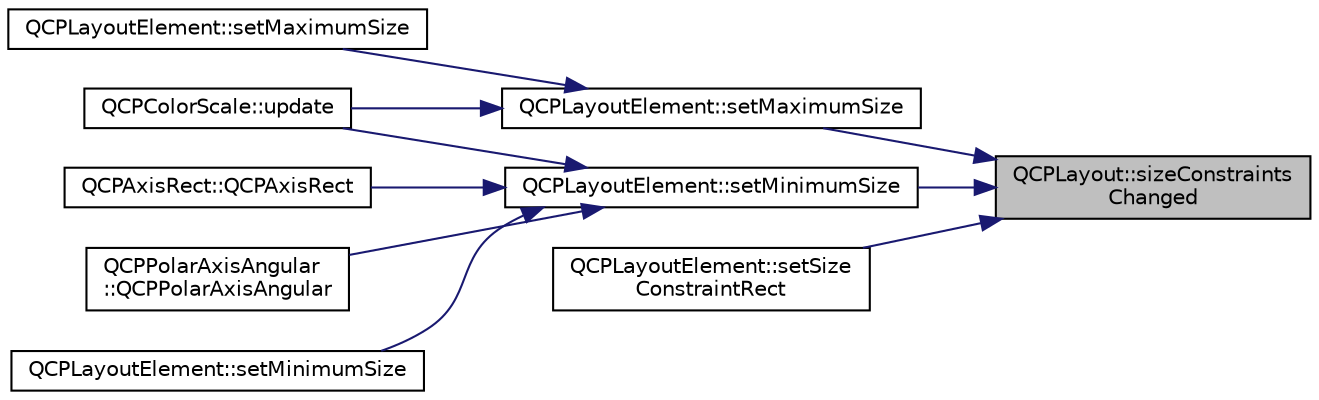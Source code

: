 digraph "QCPLayout::sizeConstraintsChanged"
{
 // LATEX_PDF_SIZE
  edge [fontname="Helvetica",fontsize="10",labelfontname="Helvetica",labelfontsize="10"];
  node [fontname="Helvetica",fontsize="10",shape=record];
  rankdir="RL";
  Node1 [label="QCPLayout::sizeConstraints\lChanged",height=0.2,width=0.4,color="black", fillcolor="grey75", style="filled", fontcolor="black",tooltip=" "];
  Node1 -> Node2 [dir="back",color="midnightblue",fontsize="10",style="solid",fontname="Helvetica"];
  Node2 [label="QCPLayoutElement::setMaximumSize",height=0.2,width=0.4,color="black", fillcolor="white", style="filled",URL="$classQCPLayoutElement.html#a74eb5280a737ab44833d506db65efd95",tooltip=" "];
  Node2 -> Node3 [dir="back",color="midnightblue",fontsize="10",style="solid",fontname="Helvetica"];
  Node3 [label="QCPLayoutElement::setMaximumSize",height=0.2,width=0.4,color="black", fillcolor="white", style="filled",URL="$classQCPLayoutElement.html#a03e0e9c48f230217c529b0819f832d84",tooltip=" "];
  Node2 -> Node4 [dir="back",color="midnightblue",fontsize="10",style="solid",fontname="Helvetica"];
  Node4 [label="QCPColorScale::update",height=0.2,width=0.4,color="black", fillcolor="white", style="filled",URL="$classQCPColorScale.html#a259dcb6d3053a2cc3c197e9b1191ddbe",tooltip=" "];
  Node1 -> Node5 [dir="back",color="midnightblue",fontsize="10",style="solid",fontname="Helvetica"];
  Node5 [label="QCPLayoutElement::setMinimumSize",height=0.2,width=0.4,color="black", fillcolor="white", style="filled",URL="$classQCPLayoutElement.html#a5dd29a3c8bc88440c97c06b67be7886b",tooltip=" "];
  Node5 -> Node6 [dir="back",color="midnightblue",fontsize="10",style="solid",fontname="Helvetica"];
  Node6 [label="QCPAxisRect::QCPAxisRect",height=0.2,width=0.4,color="black", fillcolor="white", style="filled",URL="$classQCPAxisRect.html#a60b31dece805462c1b82eea2e69ba042",tooltip=" "];
  Node5 -> Node7 [dir="back",color="midnightblue",fontsize="10",style="solid",fontname="Helvetica"];
  Node7 [label="QCPPolarAxisAngular\l::QCPPolarAxisAngular",height=0.2,width=0.4,color="black", fillcolor="white", style="filled",URL="$classQCPPolarAxisAngular.html#afd2ca3525663193c15bc876a293ceb24",tooltip=" "];
  Node5 -> Node8 [dir="back",color="midnightblue",fontsize="10",style="solid",fontname="Helvetica"];
  Node8 [label="QCPLayoutElement::setMinimumSize",height=0.2,width=0.4,color="black", fillcolor="white", style="filled",URL="$classQCPLayoutElement.html#a8e0447614a0bf92de9a7304588c6b96e",tooltip=" "];
  Node5 -> Node4 [dir="back",color="midnightblue",fontsize="10",style="solid",fontname="Helvetica"];
  Node1 -> Node9 [dir="back",color="midnightblue",fontsize="10",style="solid",fontname="Helvetica"];
  Node9 [label="QCPLayoutElement::setSize\lConstraintRect",height=0.2,width=0.4,color="black", fillcolor="white", style="filled",URL="$classQCPLayoutElement.html#a361666cdcc6fbfd37344cc44be746b0f",tooltip=" "];
}
